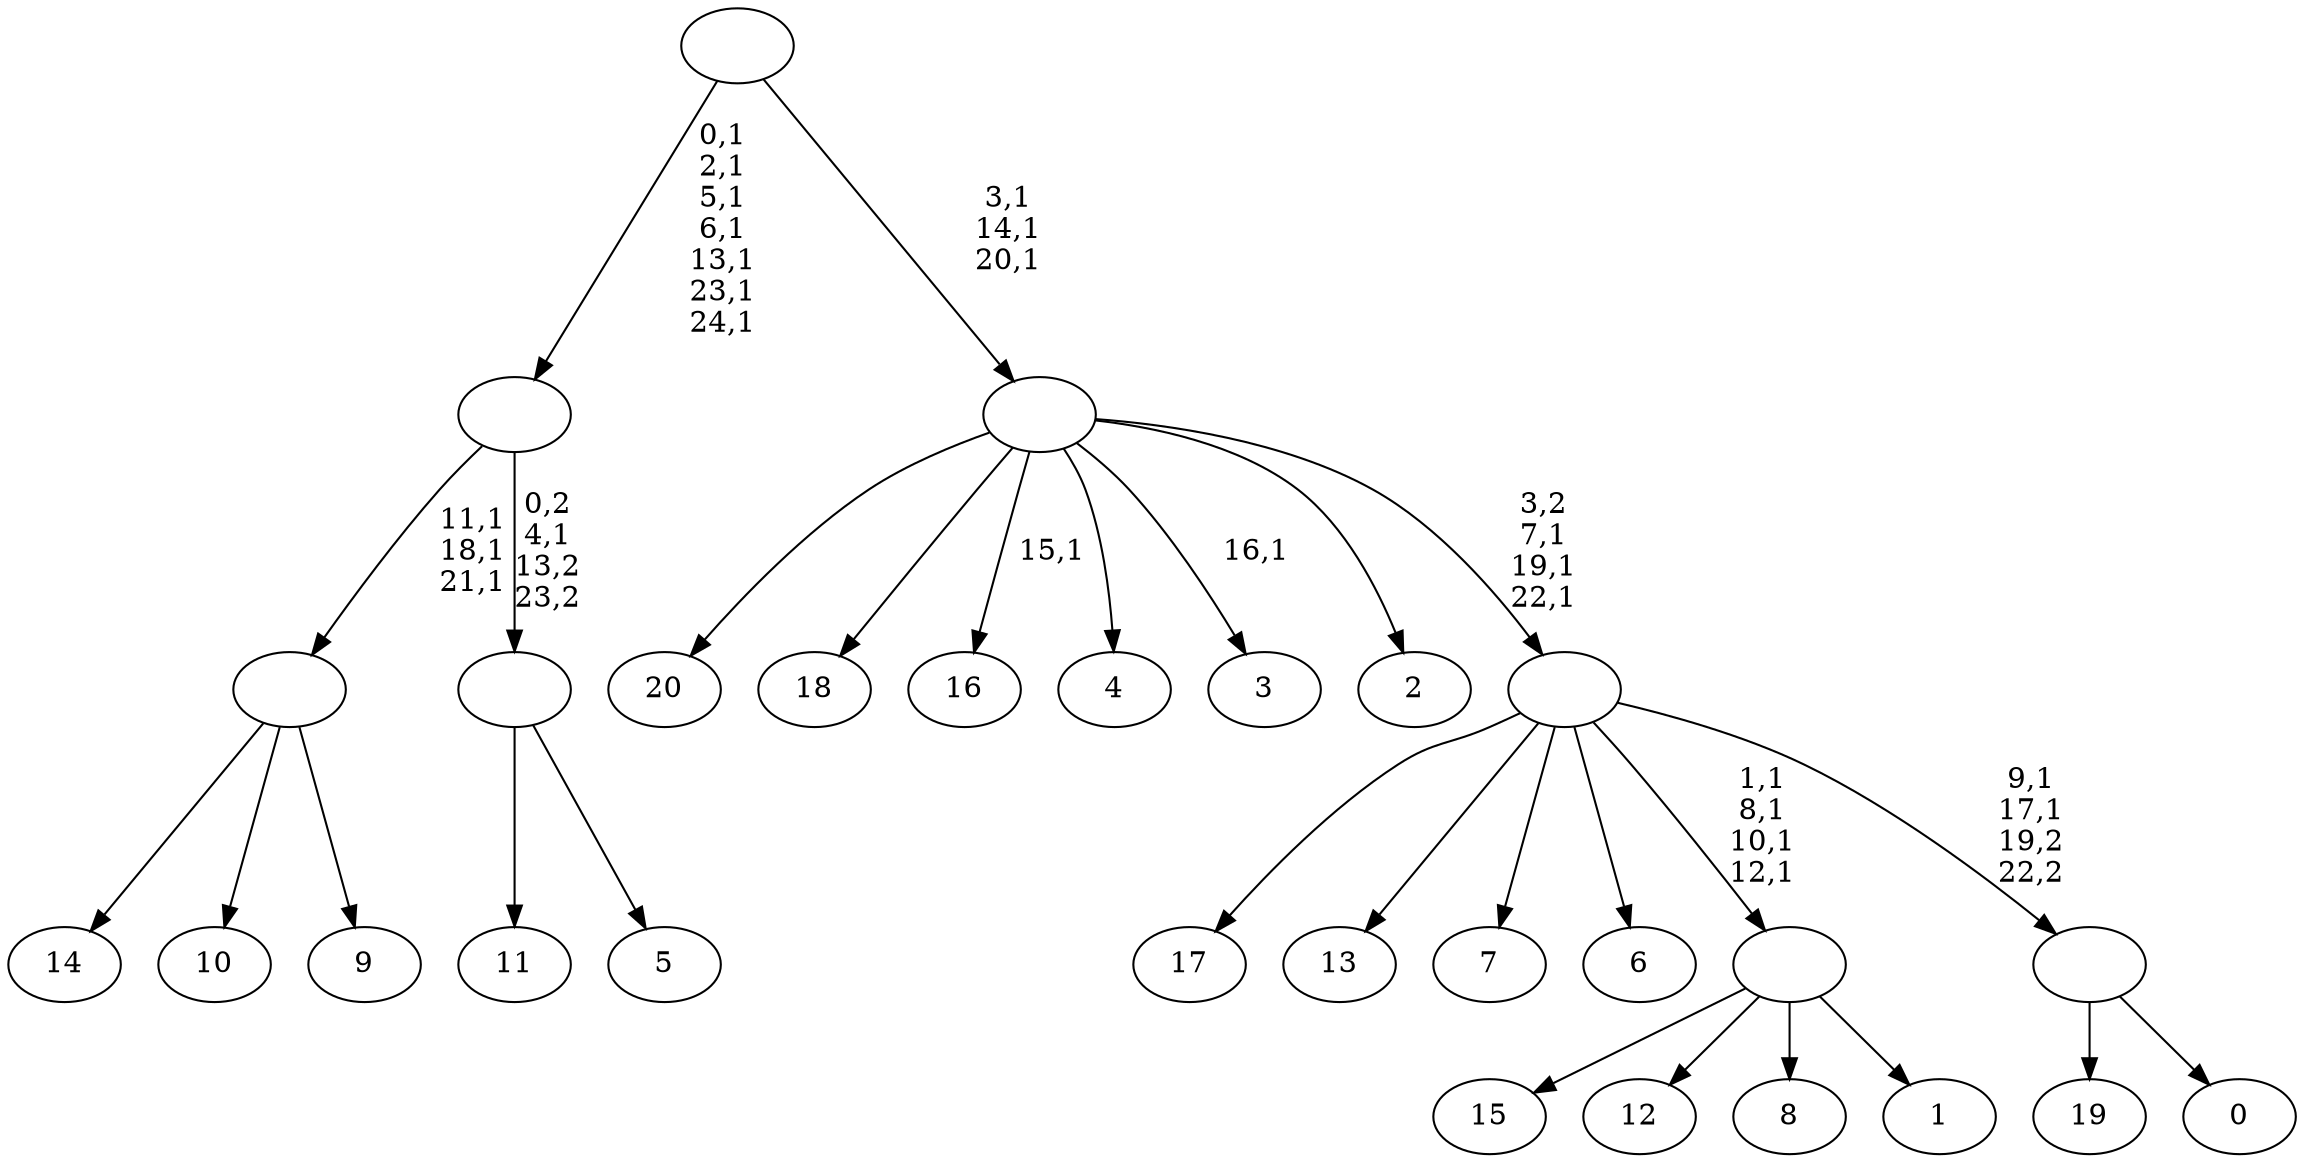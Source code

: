 digraph T {
	46 [label="20"]
	45 [label="19"]
	44 [label="18"]
	43 [label="17"]
	42 [label="16"]
	40 [label="15"]
	39 [label="14"]
	38 [label="13"]
	37 [label="12"]
	36 [label="11"]
	35 [label="10"]
	34 [label="9"]
	33 [label=""]
	30 [label="8"]
	29 [label="7"]
	28 [label="6"]
	27 [label="5"]
	26 [label=""]
	25 [label=""]
	18 [label="4"]
	17 [label="3"]
	15 [label="2"]
	14 [label="1"]
	13 [label=""]
	9 [label="0"]
	8 [label=""]
	6 [label=""]
	3 [label=""]
	0 [label=""]
	33 -> 39 [label=""]
	33 -> 35 [label=""]
	33 -> 34 [label=""]
	26 -> 36 [label=""]
	26 -> 27 [label=""]
	25 -> 33 [label="11,1\n18,1\n21,1"]
	25 -> 26 [label="0,2\n4,1\n13,2\n23,2"]
	13 -> 40 [label=""]
	13 -> 37 [label=""]
	13 -> 30 [label=""]
	13 -> 14 [label=""]
	8 -> 45 [label=""]
	8 -> 9 [label=""]
	6 -> 8 [label="9,1\n17,1\n19,2\n22,2"]
	6 -> 13 [label="1,1\n8,1\n10,1\n12,1"]
	6 -> 43 [label=""]
	6 -> 38 [label=""]
	6 -> 29 [label=""]
	6 -> 28 [label=""]
	3 -> 6 [label="3,2\n7,1\n19,1\n22,1"]
	3 -> 17 [label="16,1"]
	3 -> 42 [label="15,1"]
	3 -> 46 [label=""]
	3 -> 44 [label=""]
	3 -> 18 [label=""]
	3 -> 15 [label=""]
	0 -> 3 [label="3,1\n14,1\n20,1"]
	0 -> 25 [label="0,1\n2,1\n5,1\n6,1\n13,1\n23,1\n24,1"]
}
